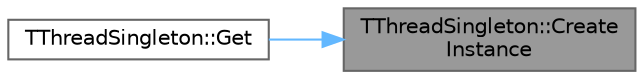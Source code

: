 digraph "TThreadSingleton::CreateInstance"
{
 // INTERACTIVE_SVG=YES
 // LATEX_PDF_SIZE
  bgcolor="transparent";
  edge [fontname=Helvetica,fontsize=10,labelfontname=Helvetica,labelfontsize=10];
  node [fontname=Helvetica,fontsize=10,shape=box,height=0.2,width=0.4];
  rankdir="RL";
  Node1 [id="Node000001",label="TThreadSingleton::Create\lInstance",height=0.2,width=0.4,color="gray40", fillcolor="grey60", style="filled", fontcolor="black",tooltip=" "];
  Node1 -> Node2 [id="edge1_Node000001_Node000002",dir="back",color="steelblue1",style="solid",tooltip=" "];
  Node2 [id="Node000002",label="TThreadSingleton::Get",height=0.2,width=0.4,color="grey40", fillcolor="white", style="filled",URL="$d5/db3/classTThreadSingleton.html#a29b899414d3fbfcad83163c0b4a81948",tooltip=" "];
}
